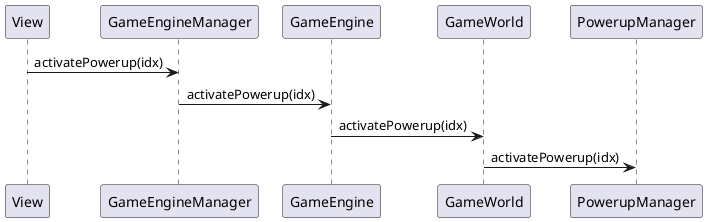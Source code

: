@startuml
View -> GameEngineManager: activatePowerup(idx)
GameEngineManager -> GameEngine: activatePowerup(idx)
GameEngine -> GameWorld: activatePowerup(idx)
GameWorld -> PowerupManager: activatePowerup(idx)
@enduml